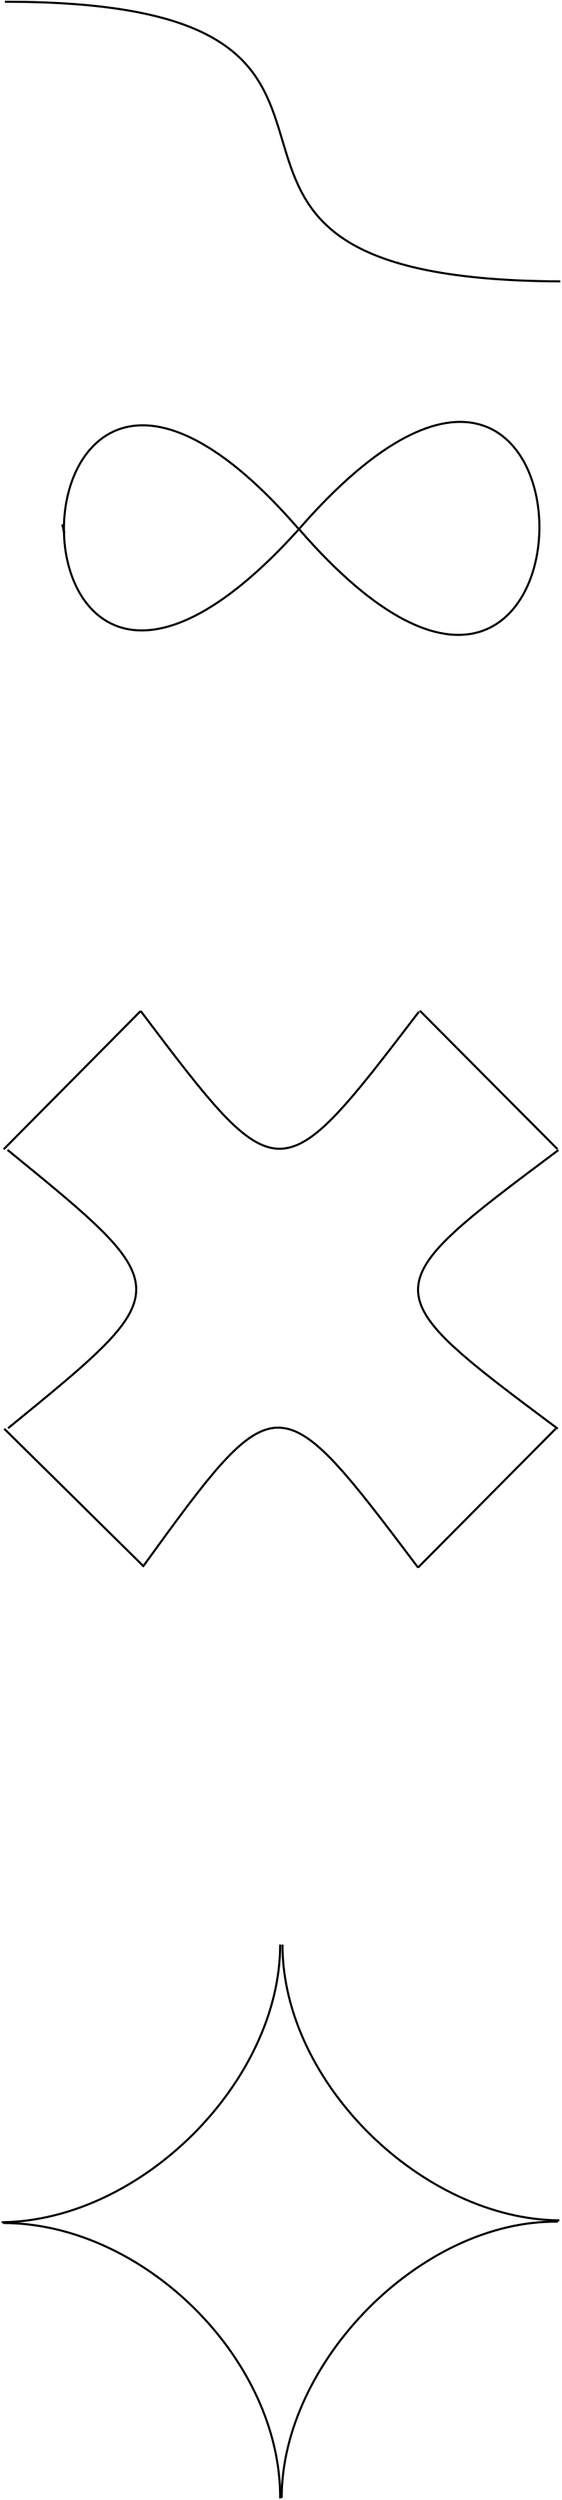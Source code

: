 <?xml version="1.0" encoding="UTF-8"?>
<dia:diagram xmlns:dia="http://www.lysator.liu.se/~alla/dia/">
  <dia:layer name="Background" visible="true" connectable="true" active="true">
    <dia:object type="Standard - BezierLine" version="0" id="O0">
      <dia:attribute name="obj_pos">
        <dia:point val="9.785,-17.27"/>
      </dia:attribute>
      <dia:attribute name="obj_bb">
        <dia:rectangle val="9.68,-17.375;29.94,-7.27"/>
      </dia:attribute>
      <dia:attribute name="bez_points">
        <dia:point val="9.785,-17.27"/>
        <dia:point val="19.785,-4.02"/>
        <dia:point val="19.785,-4.07"/>
        <dia:point val="29.835,-17.22"/>
      </dia:attribute>
      <dia:attribute name="corner_types">
        <dia:enum val="0"/>
        <dia:enum val="0"/>
      </dia:attribute>
      <dia:attribute name="line_width">
        <dia:real val="0.15"/>
      </dia:attribute>
    </dia:object>
    <dia:object type="Standard - Line" version="0" id="O1">
      <dia:attribute name="obj_pos">
        <dia:point val="29.893,-17.301"/>
      </dia:attribute>
      <dia:attribute name="obj_bb">
        <dia:rectangle val="29.787,-17.407;39.928,-7.209"/>
      </dia:attribute>
      <dia:attribute name="conn_endpoints">
        <dia:point val="29.893,-17.301"/>
        <dia:point val="39.822,-7.315"/>
      </dia:attribute>
      <dia:attribute name="numcp">
        <dia:int val="1"/>
      </dia:attribute>
      <dia:attribute name="line_width">
        <dia:real val="0.15"/>
      </dia:attribute>
    </dia:object>
    <dia:object type="Standard - BezierLine" version="0" id="O2">
      <dia:attribute name="obj_pos">
        <dia:point val="39.887,-7.252"/>
      </dia:attribute>
      <dia:attribute name="obj_bb">
        <dia:rectangle val="29.696,-7.357;39.992,12.936"/>
      </dia:attribute>
      <dia:attribute name="bez_points">
        <dia:point val="39.887,-7.252"/>
        <dia:point val="26.407,2.835"/>
        <dia:point val="26.407,2.79"/>
        <dia:point val="39.841,12.831"/>
      </dia:attribute>
      <dia:attribute name="corner_types">
        <dia:enum val="0"/>
        <dia:enum val="0"/>
      </dia:attribute>
      <dia:attribute name="line_width">
        <dia:real val="0.15"/>
      </dia:attribute>
    </dia:object>
    <dia:object type="Standard - Line" version="0" id="O3">
      <dia:attribute name="obj_pos">
        <dia:point val="29.771,22.832"/>
      </dia:attribute>
      <dia:attribute name="obj_bb">
        <dia:rectangle val="29.665,12.72;39.8,22.939"/>
      </dia:attribute>
      <dia:attribute name="conn_endpoints">
        <dia:point val="29.771,22.832"/>
        <dia:point val="39.694,12.826"/>
      </dia:attribute>
      <dia:attribute name="numcp">
        <dia:int val="1"/>
      </dia:attribute>
      <dia:attribute name="line_width">
        <dia:real val="0.15"/>
      </dia:attribute>
    </dia:object>
    <dia:object type="Standard - BezierLine" version="0" id="O4">
      <dia:attribute name="obj_pos">
        <dia:point val="29.779,22.84"/>
      </dia:attribute>
      <dia:attribute name="obj_bb">
        <dia:rectangle val="9.827,12.677;29.884,22.945"/>
      </dia:attribute>
      <dia:attribute name="bez_points">
        <dia:point val="29.779,22.84"/>
        <dia:point val="19.656,9.421"/>
        <dia:point val="19.656,9.375"/>
        <dia:point val="9.932,22.785"/>
      </dia:attribute>
      <dia:attribute name="corner_types">
        <dia:enum val="0"/>
        <dia:enum val="0"/>
      </dia:attribute>
      <dia:attribute name="line_width">
        <dia:real val="0.15"/>
      </dia:attribute>
    </dia:object>
    <dia:object type="Standard - Line" version="0" id="O5">
      <dia:attribute name="obj_pos">
        <dia:point val="9.963,22.717"/>
      </dia:attribute>
      <dia:attribute name="obj_bb">
        <dia:rectangle val="-0.153,12.727;10.069,22.823"/>
      </dia:attribute>
      <dia:attribute name="conn_endpoints">
        <dia:point val="9.963,22.717"/>
        <dia:point val="-0.047,12.833"/>
      </dia:attribute>
      <dia:attribute name="numcp">
        <dia:int val="1"/>
      </dia:attribute>
      <dia:attribute name="line_width">
        <dia:real val="0.15"/>
      </dia:attribute>
    </dia:object>
    <dia:object type="Standard - Line" version="0" id="O6">
      <dia:attribute name="obj_pos">
        <dia:point val="9.782,-17.273"/>
      </dia:attribute>
      <dia:attribute name="obj_bb">
        <dia:rectangle val="-0.195,-17.38;9.888,-7.2"/>
      </dia:attribute>
      <dia:attribute name="conn_endpoints">
        <dia:point val="9.782,-17.273"/>
        <dia:point val="-0.089,-7.306"/>
      </dia:attribute>
      <dia:attribute name="numcp">
        <dia:int val="1"/>
      </dia:attribute>
      <dia:attribute name="line_width">
        <dia:real val="0.15"/>
      </dia:attribute>
    </dia:object>
    <dia:object type="Standard - BezierLine" version="0" id="O7">
      <dia:attribute name="obj_pos">
        <dia:point val="0.186,-7.264"/>
      </dia:attribute>
      <dia:attribute name="obj_bb">
        <dia:rectangle val="0.08,-7.37;9.537,12.897"/>
      </dia:attribute>
      <dia:attribute name="bez_points">
        <dia:point val="0.186,-7.264"/>
        <dia:point val="12.589,2.848"/>
        <dia:point val="12.505,2.764"/>
        <dia:point val="0.228,12.791"/>
      </dia:attribute>
      <dia:attribute name="corner_types">
        <dia:enum val="0"/>
        <dia:enum val="0"/>
      </dia:attribute>
      <dia:attribute name="line_width">
        <dia:real val="0.15"/>
      </dia:attribute>
    </dia:object>
    <dia:object type="Standard - BezierLine" version="0" id="O8">
      <dia:attribute name="obj_pos">
        <dia:point val="-0.229,70.011"/>
      </dia:attribute>
      <dia:attribute name="obj_bb">
        <dia:rectangle val="-0.305,49.925;19.911,70.087"/>
      </dia:attribute>
      <dia:attribute name="bez_points">
        <dia:point val="-0.229,70.011"/>
        <dia:point val="9.858,69.902"/>
        <dia:point val="19.836,59.815"/>
        <dia:point val="19.836,50"/>
      </dia:attribute>
      <dia:attribute name="corner_types">
        <dia:enum val="0"/>
        <dia:enum val="0"/>
      </dia:attribute>
      <dia:attribute name="line_width">
        <dia:real val="0.15"/>
      </dia:attribute>
    </dia:object>
    <dia:object type="Standard - BezierLine" version="0" id="O9">
      <dia:attribute name="obj_pos">
        <dia:point val="20,50"/>
      </dia:attribute>
      <dia:attribute name="obj_bb">
        <dia:rectangle val="19.925,49.925;40.031,69.95"/>
      </dia:attribute>
      <dia:attribute name="bez_points">
        <dia:point val="20,50"/>
        <dia:point val="20,60.033"/>
        <dia:point val="30.196,69.82"/>
        <dia:point val="39.956,69.874"/>
      </dia:attribute>
      <dia:attribute name="corner_types">
        <dia:enum val="0"/>
        <dia:enum val="0"/>
      </dia:attribute>
      <dia:attribute name="line_width">
        <dia:real val="0.15"/>
      </dia:attribute>
    </dia:object>
    <dia:object type="Standard - BezierLine" version="0" id="O10">
      <dia:attribute name="obj_pos">
        <dia:point val="19.945,89.871"/>
      </dia:attribute>
      <dia:attribute name="obj_bb">
        <dia:rectangle val="19.87,69.894;39.923,89.946"/>
      </dia:attribute>
      <dia:attribute name="bez_points">
        <dia:point val="19.945,89.871"/>
        <dia:point val="19.945,80.111"/>
        <dia:point val="29.978,69.834"/>
        <dia:point val="39.847,69.97"/>
      </dia:attribute>
      <dia:attribute name="corner_types">
        <dia:enum val="0"/>
        <dia:enum val="0"/>
      </dia:attribute>
      <dia:attribute name="line_width">
        <dia:real val="0.15"/>
      </dia:attribute>
    </dia:object>
    <dia:object type="Standard - BezierLine" version="0" id="O11">
      <dia:attribute name="obj_pos">
        <dia:point val="-0.12,70.065"/>
      </dia:attribute>
      <dia:attribute name="obj_bb">
        <dia:rectangle val="-0.195,69.99;19.912,89.988"/>
      </dia:attribute>
      <dia:attribute name="bez_points">
        <dia:point val="-0.12,70.065"/>
        <dia:point val="9.967,70.065"/>
        <dia:point val="19.891,79.88"/>
        <dia:point val="19.836,89.912"/>
      </dia:attribute>
      <dia:attribute name="corner_types">
        <dia:enum val="0"/>
        <dia:enum val="0"/>
      </dia:attribute>
      <dia:attribute name="line_width">
        <dia:real val="0.15"/>
      </dia:attribute>
    </dia:object>
    <dia:object type="Standard - BezierLine" version="0" id="O12">
      <dia:attribute name="obj_pos">
        <dia:point val="21.183,-51.988"/>
      </dia:attribute>
      <dia:attribute name="obj_bb">
        <dia:rectangle val="4.176,-59.553;21.289,-44.62"/>
      </dia:attribute>
      <dia:attribute name="bez_points">
        <dia:point val="21.183,-51.988"/>
        <dia:point val="-1.1,-77.79"/>
        <dia:point val="-1.683,-26.582"/>
        <dia:point val="21.183,-51.988"/>
      </dia:attribute>
      <dia:attribute name="corner_types">
        <dia:enum val="0"/>
        <dia:enum val="0"/>
      </dia:attribute>
      <dia:attribute name="line_width">
        <dia:real val="0.15"/>
      </dia:attribute>
    </dia:object>
    <dia:object type="Standard - Line" version="0" id="O13">
      <dia:attribute name="obj_pos">
        <dia:point val="4.133,-52.338"/>
      </dia:attribute>
      <dia:attribute name="obj_bb">
        <dia:rectangle val="4.043,-52.428;4.373,-51.598"/>
      </dia:attribute>
      <dia:attribute name="conn_endpoints">
        <dia:point val="4.133,-52.338"/>
        <dia:point val="4.283,-51.688"/>
      </dia:attribute>
      <dia:attribute name="numcp">
        <dia:int val="1"/>
      </dia:attribute>
      <dia:attribute name="line_width">
        <dia:real val="0.15"/>
      </dia:attribute>
    </dia:object>
    <dia:object type="Standard - BezierLine" version="0" id="O14">
      <dia:attribute name="obj_pos">
        <dia:point val="21.192,-52"/>
      </dia:attribute>
      <dia:attribute name="obj_bb">
        <dia:rectangle val="21.086,-59.799;38.592,-44.299"/>
      </dia:attribute>
      <dia:attribute name="bez_points">
        <dia:point val="21.192,-52"/>
        <dia:point val="44.433,-78.686"/>
        <dia:point val="44.15,-25.511"/>
        <dia:point val="21.192,-52"/>
      </dia:attribute>
      <dia:attribute name="corner_types">
        <dia:enum val="0"/>
        <dia:enum val="0"/>
      </dia:attribute>
      <dia:attribute name="line_width">
        <dia:real val="0.15"/>
      </dia:attribute>
    </dia:object>
    <dia:object type="Standard - BezierLine" version="0" id="O15">
      <dia:attribute name="obj_pos">
        <dia:point val="0,-90"/>
      </dia:attribute>
      <dia:attribute name="obj_bb">
        <dia:rectangle val="-0.075,-90.075;40.097,-69.772"/>
      </dia:attribute>
      <dia:attribute name="bez_points">
        <dia:point val="0,-90"/>
        <dia:point val="34,-90"/>
        <dia:point val="6,-70"/>
        <dia:point val="40.022,-69.848"/>
      </dia:attribute>
      <dia:attribute name="corner_types">
        <dia:enum val="0"/>
        <dia:enum val="0"/>
      </dia:attribute>
      <dia:attribute name="line_width">
        <dia:real val="0.15"/>
      </dia:attribute>
    </dia:object>
  </dia:layer>
</dia:diagram>
